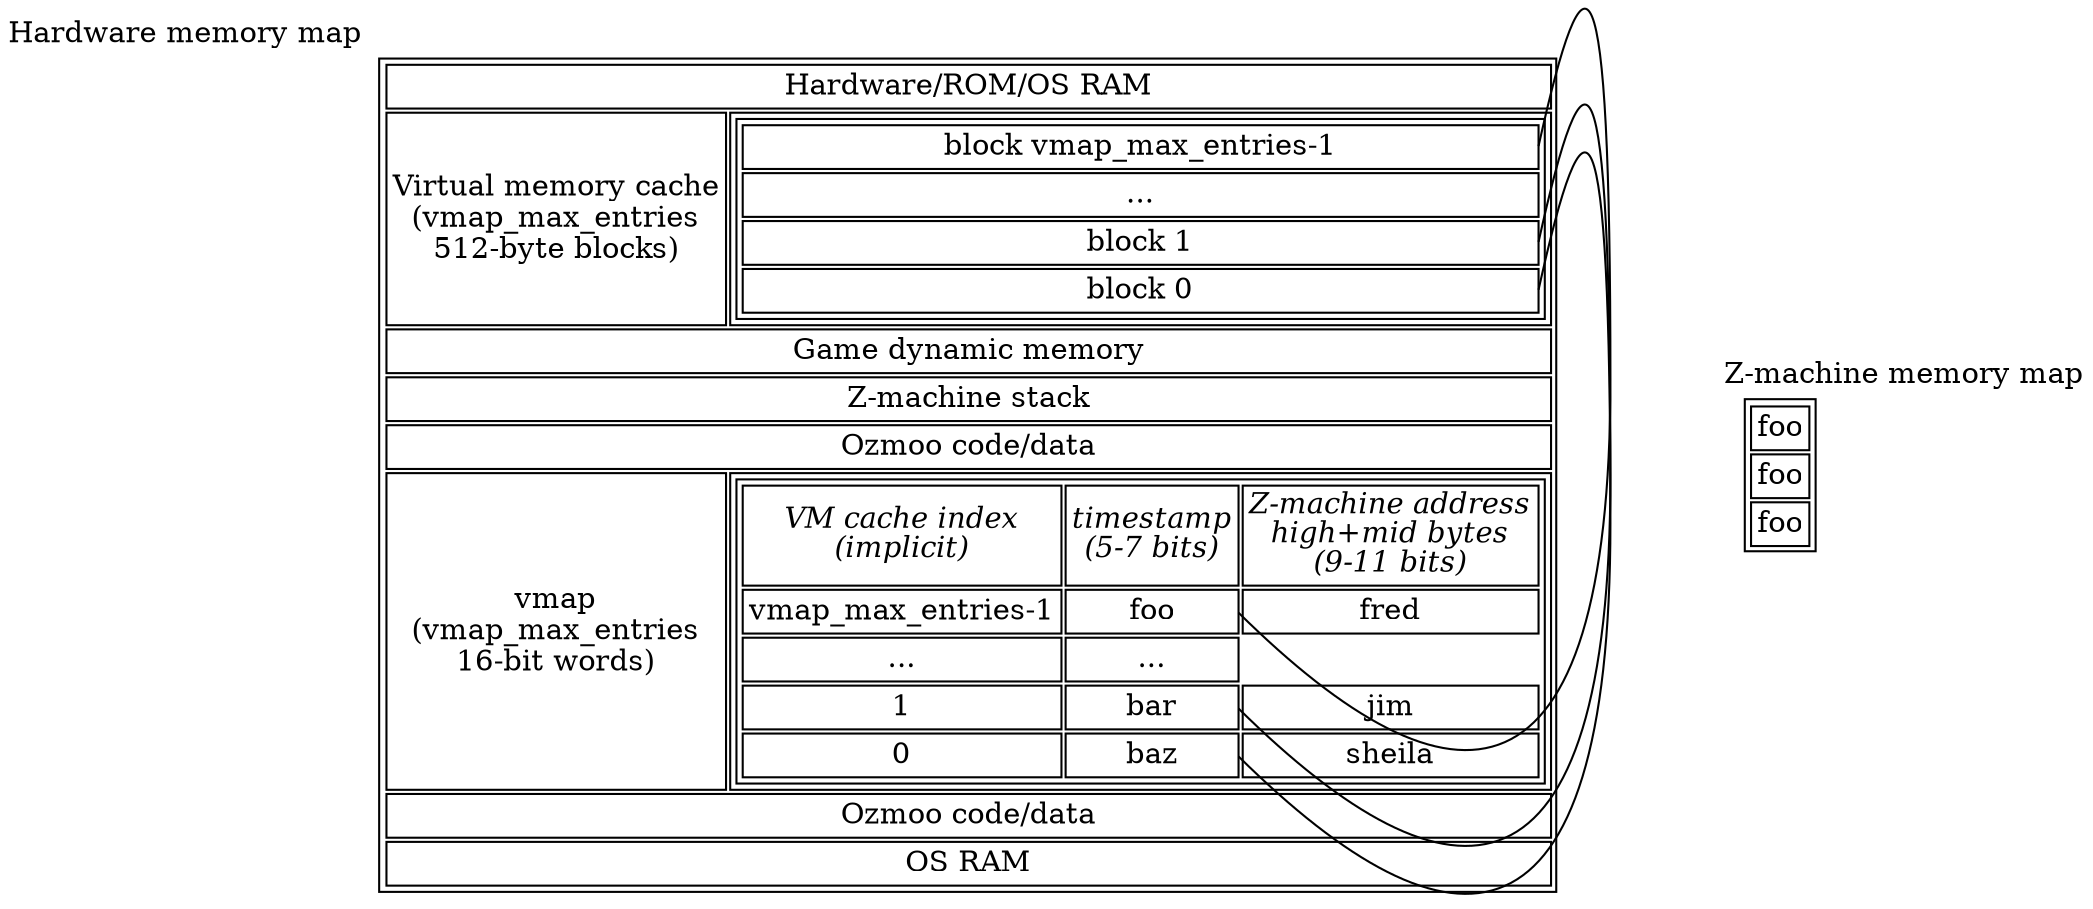 graph memory {
    forcelabels=true;
    node [shape=plaintext];

    # SFTODO: Rename "top" to "ram"?
    top [xlabel="Hardware memory map", label=<
    <table>
        <tr><td colspan="2">Hardware/ROM/OS RAM</td></tr>
        <!-- SFTODO: could label start of this chunk of memory vmap_first_ram_page -->
        <tr><td>Virtual memory cache<br/>(vmap_max_entries<br/>512-byte blocks)</td>
            <td>
                <table port="vmem">
                    <tr><td port="lastblock">block vmap_max_entries-1</td></tr>
                    <tr><td>...</td></tr>
                    <tr><td port="block1">block 1</td></tr>
                    <tr><td port="block0">block 0</td></tr>
                </table>
            </td>
        </tr>
        <tr><td colspan="2">Game dynamic memory</td></tr>
        <tr><td colspan="2">Z-machine stack</td></tr>
        <tr><td colspan="2">Ozmoo code/data</td></tr>
        <tr><td>vmap<br/>(vmap_max_entries<br/>16-bit words)</td>
            <td>
                <table>
                    <tr>
                        <td><i>VM cache index<br/>(implicit)</i></td>
                        <td><i>timestamp<br/>(5-7 bits)</i></td>
                        <td><i>Z-machine address<br/>high+mid bytes<br/>(9-11 bits)</i></td>
                    </tr>
                    <tr><td>vmap_max_entries-1</td><td port="xlastblock">foo</td><td>fred</td></tr>
                    <tr><td>...</td><td>...</td></tr>
                    <tr><td>1</td><td port="xblock1">bar</td><td>jim</td></tr>
                    <tr><td>0</td><td port="xblock0">baz</td><td>sheila</td></tr>
                </table>
            </td>
        </tr>
        <tr><td colspan="2">Ozmoo code/data</td></tr>
        <tr><td colspan="2">OS RAM</td></tr>
    </table>>];

    zmachine [xlabel="Z-machine memory map", label=<
    <table>
        <tr><td>foo</td></tr>
        <tr><td>foo</td></tr>
        <tr><td>foo</td></tr>
    </table>>];

    {rank = same; top zmachine};

    # Get rid of these lines, since they don't route well?
    top:lastblock:e -- top:xlastblock:e;
    top:block1:e -- top:xblock1:e;
    top:block0:e -- top:xblock0:e;
}

# vi: sw=4 sts=4

